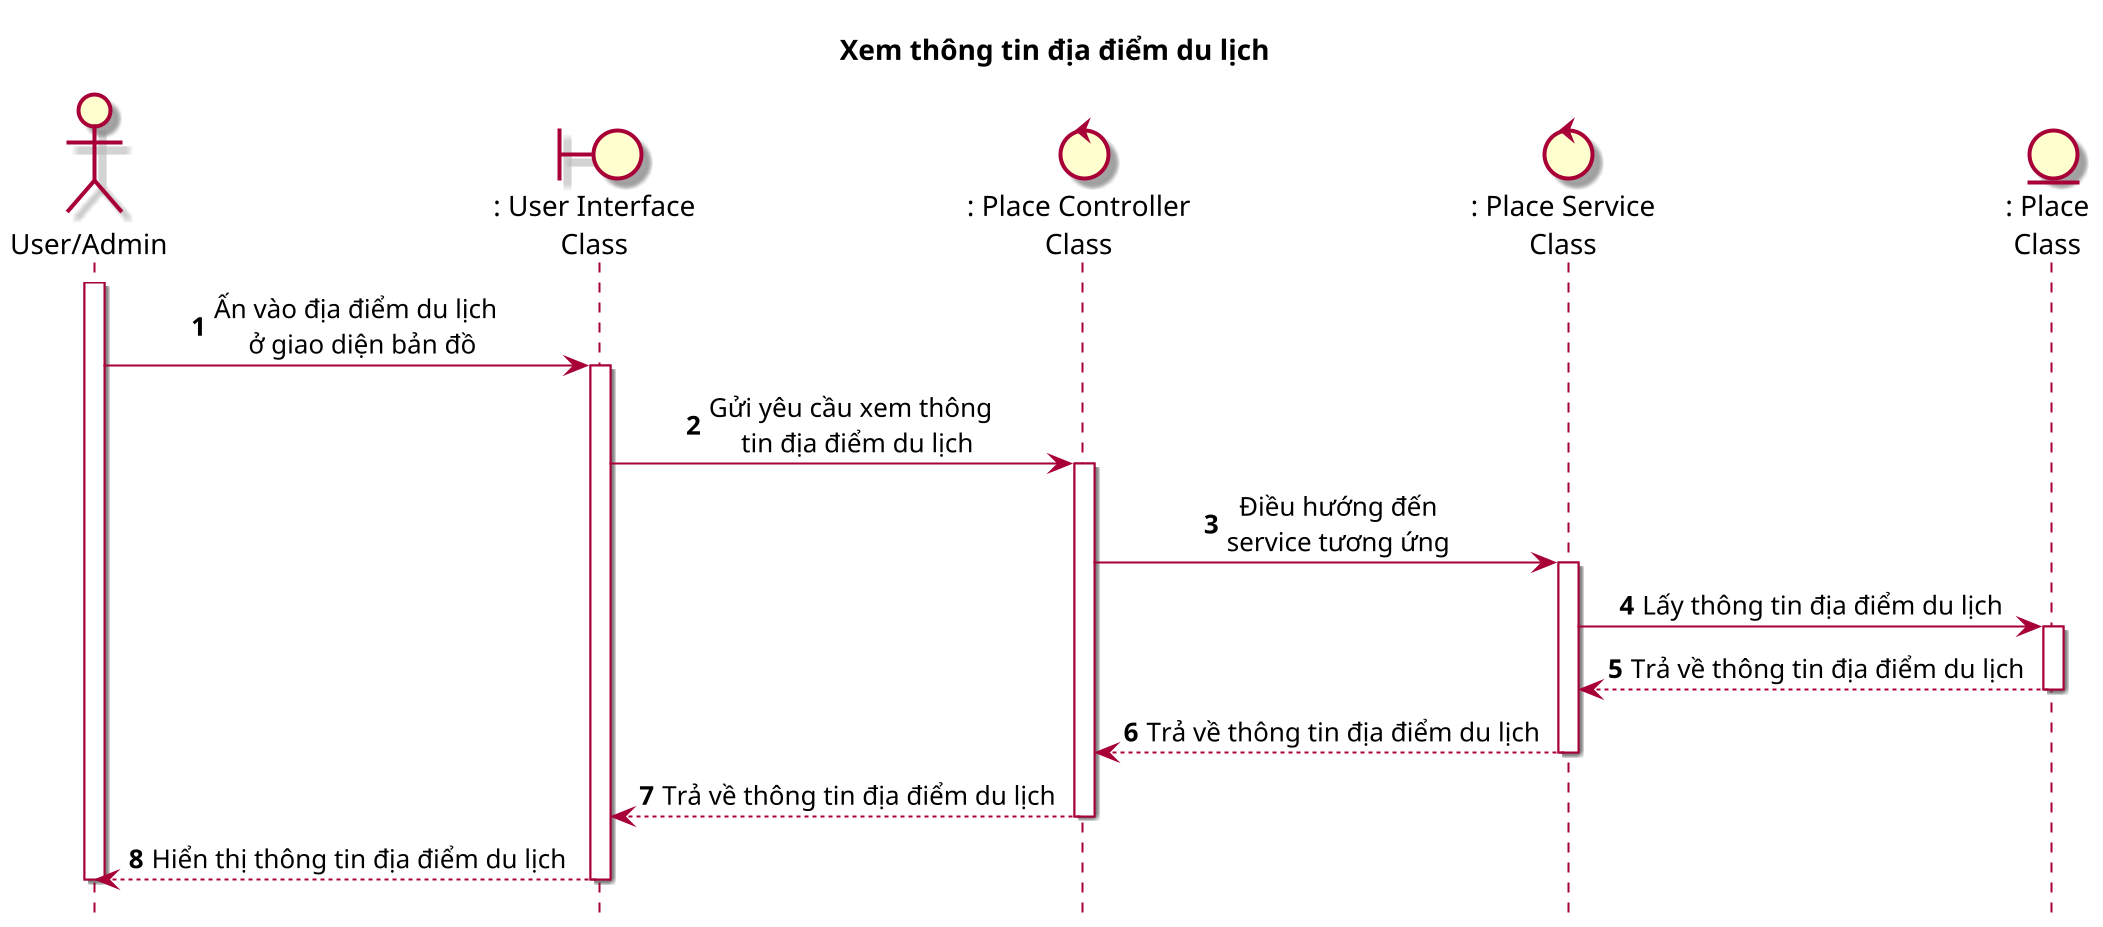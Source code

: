 @startuml SEQ12_XemThongTinDiaDiemDuLich

    title Xem thông tin địa điểm du lịch

    skin rose
    scale 2
    skinparam sequenceMessageAlign center
    hide footbox

    actor "User/Admin" as user
    boundary ": User Interface\nClass" as ui
    control ": Place Controller\nClass" as uc
    control ": Place Service\nClass" as us
    entity ": Place\nClass" as u

    autonumber
    user++
    user -> ui++ : Ấn vào địa điểm du lịch \n ở giao diện bản đồ 
    ui -> uc++ : Gửi yêu cầu xem thông \n tin địa điểm du lịch
    uc -> us++ : Điều hướng đến\nservice tương ứng
    us -> u++ : Lấy thông tin địa điểm du lịch
    u --> us-- : Trả về thông tin địa điểm du lịch
    us --> uc-- : Trả về thông tin địa điểm du lịch
    uc --> ui-- : Trả về thông tin địa điểm du lịch
    ui --> user-- : Hiển thị thông tin địa điểm du lịch
    user--

@enduml